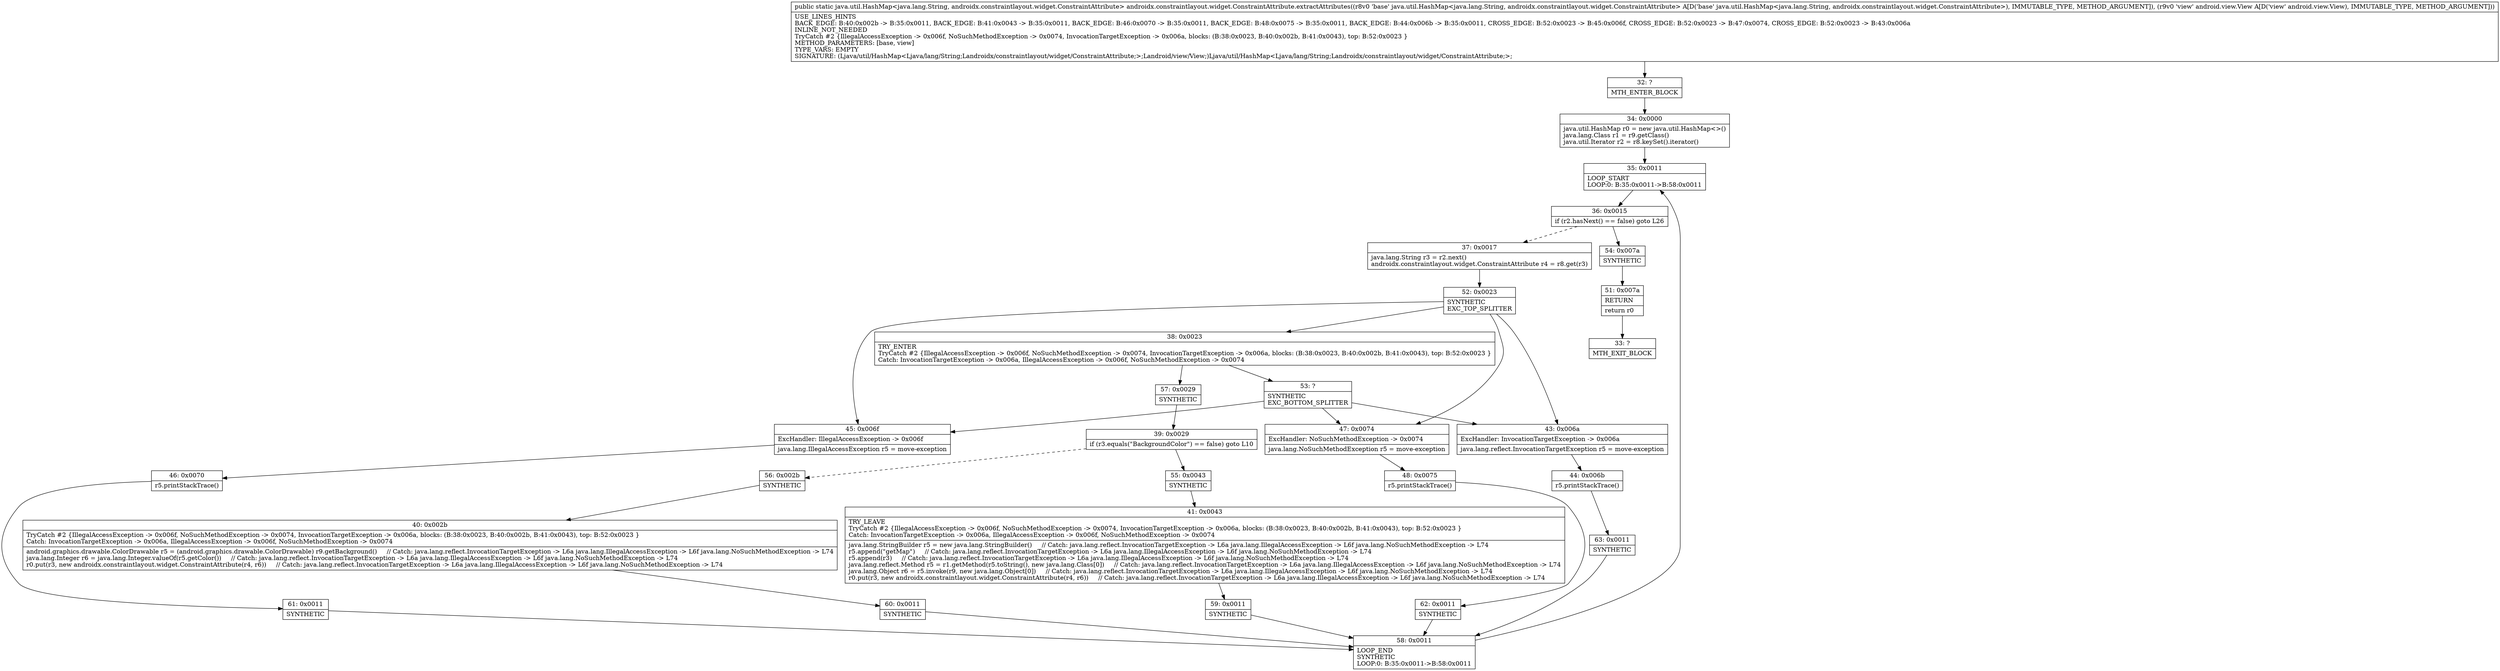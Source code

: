 digraph "CFG forandroidx.constraintlayout.widget.ConstraintAttribute.extractAttributes(Ljava\/util\/HashMap;Landroid\/view\/View;)Ljava\/util\/HashMap;" {
Node_32 [shape=record,label="{32\:\ ?|MTH_ENTER_BLOCK\l}"];
Node_34 [shape=record,label="{34\:\ 0x0000|java.util.HashMap r0 = new java.util.HashMap\<\>()\ljava.lang.Class r1 = r9.getClass()\ljava.util.Iterator r2 = r8.keySet().iterator()\l}"];
Node_35 [shape=record,label="{35\:\ 0x0011|LOOP_START\lLOOP:0: B:35:0x0011\-\>B:58:0x0011\l}"];
Node_36 [shape=record,label="{36\:\ 0x0015|if (r2.hasNext() == false) goto L26\l}"];
Node_37 [shape=record,label="{37\:\ 0x0017|java.lang.String r3 = r2.next()\landroidx.constraintlayout.widget.ConstraintAttribute r4 = r8.get(r3)\l}"];
Node_52 [shape=record,label="{52\:\ 0x0023|SYNTHETIC\lEXC_TOP_SPLITTER\l}"];
Node_38 [shape=record,label="{38\:\ 0x0023|TRY_ENTER\lTryCatch #2 \{IllegalAccessException \-\> 0x006f, NoSuchMethodException \-\> 0x0074, InvocationTargetException \-\> 0x006a, blocks: (B:38:0x0023, B:40:0x002b, B:41:0x0043), top: B:52:0x0023 \}\lCatch: InvocationTargetException \-\> 0x006a, IllegalAccessException \-\> 0x006f, NoSuchMethodException \-\> 0x0074\l}"];
Node_53 [shape=record,label="{53\:\ ?|SYNTHETIC\lEXC_BOTTOM_SPLITTER\l}"];
Node_57 [shape=record,label="{57\:\ 0x0029|SYNTHETIC\l}"];
Node_39 [shape=record,label="{39\:\ 0x0029|if (r3.equals(\"BackgroundColor\") == false) goto L10\l}"];
Node_55 [shape=record,label="{55\:\ 0x0043|SYNTHETIC\l}"];
Node_41 [shape=record,label="{41\:\ 0x0043|TRY_LEAVE\lTryCatch #2 \{IllegalAccessException \-\> 0x006f, NoSuchMethodException \-\> 0x0074, InvocationTargetException \-\> 0x006a, blocks: (B:38:0x0023, B:40:0x002b, B:41:0x0043), top: B:52:0x0023 \}\lCatch: InvocationTargetException \-\> 0x006a, IllegalAccessException \-\> 0x006f, NoSuchMethodException \-\> 0x0074\l|java.lang.StringBuilder r5 = new java.lang.StringBuilder()     \/\/ Catch: java.lang.reflect.InvocationTargetException \-\> L6a java.lang.IllegalAccessException \-\> L6f java.lang.NoSuchMethodException \-\> L74\lr5.append(\"getMap\")     \/\/ Catch: java.lang.reflect.InvocationTargetException \-\> L6a java.lang.IllegalAccessException \-\> L6f java.lang.NoSuchMethodException \-\> L74\lr5.append(r3)     \/\/ Catch: java.lang.reflect.InvocationTargetException \-\> L6a java.lang.IllegalAccessException \-\> L6f java.lang.NoSuchMethodException \-\> L74\ljava.lang.reflect.Method r5 = r1.getMethod(r5.toString(), new java.lang.Class[0])     \/\/ Catch: java.lang.reflect.InvocationTargetException \-\> L6a java.lang.IllegalAccessException \-\> L6f java.lang.NoSuchMethodException \-\> L74\ljava.lang.Object r6 = r5.invoke(r9, new java.lang.Object[0])     \/\/ Catch: java.lang.reflect.InvocationTargetException \-\> L6a java.lang.IllegalAccessException \-\> L6f java.lang.NoSuchMethodException \-\> L74\lr0.put(r3, new androidx.constraintlayout.widget.ConstraintAttribute(r4, r6))     \/\/ Catch: java.lang.reflect.InvocationTargetException \-\> L6a java.lang.IllegalAccessException \-\> L6f java.lang.NoSuchMethodException \-\> L74\l}"];
Node_59 [shape=record,label="{59\:\ 0x0011|SYNTHETIC\l}"];
Node_58 [shape=record,label="{58\:\ 0x0011|LOOP_END\lSYNTHETIC\lLOOP:0: B:35:0x0011\-\>B:58:0x0011\l}"];
Node_56 [shape=record,label="{56\:\ 0x002b|SYNTHETIC\l}"];
Node_40 [shape=record,label="{40\:\ 0x002b|TryCatch #2 \{IllegalAccessException \-\> 0x006f, NoSuchMethodException \-\> 0x0074, InvocationTargetException \-\> 0x006a, blocks: (B:38:0x0023, B:40:0x002b, B:41:0x0043), top: B:52:0x0023 \}\lCatch: InvocationTargetException \-\> 0x006a, IllegalAccessException \-\> 0x006f, NoSuchMethodException \-\> 0x0074\l|android.graphics.drawable.ColorDrawable r5 = (android.graphics.drawable.ColorDrawable) r9.getBackground()     \/\/ Catch: java.lang.reflect.InvocationTargetException \-\> L6a java.lang.IllegalAccessException \-\> L6f java.lang.NoSuchMethodException \-\> L74\ljava.lang.Integer r6 = java.lang.Integer.valueOf(r5.getColor())     \/\/ Catch: java.lang.reflect.InvocationTargetException \-\> L6a java.lang.IllegalAccessException \-\> L6f java.lang.NoSuchMethodException \-\> L74\lr0.put(r3, new androidx.constraintlayout.widget.ConstraintAttribute(r4, r6))     \/\/ Catch: java.lang.reflect.InvocationTargetException \-\> L6a java.lang.IllegalAccessException \-\> L6f java.lang.NoSuchMethodException \-\> L74\l}"];
Node_60 [shape=record,label="{60\:\ 0x0011|SYNTHETIC\l}"];
Node_45 [shape=record,label="{45\:\ 0x006f|ExcHandler: IllegalAccessException \-\> 0x006f\l|java.lang.IllegalAccessException r5 = move\-exception\l}"];
Node_46 [shape=record,label="{46\:\ 0x0070|r5.printStackTrace()\l}"];
Node_61 [shape=record,label="{61\:\ 0x0011|SYNTHETIC\l}"];
Node_47 [shape=record,label="{47\:\ 0x0074|ExcHandler: NoSuchMethodException \-\> 0x0074\l|java.lang.NoSuchMethodException r5 = move\-exception\l}"];
Node_48 [shape=record,label="{48\:\ 0x0075|r5.printStackTrace()\l}"];
Node_62 [shape=record,label="{62\:\ 0x0011|SYNTHETIC\l}"];
Node_43 [shape=record,label="{43\:\ 0x006a|ExcHandler: InvocationTargetException \-\> 0x006a\l|java.lang.reflect.InvocationTargetException r5 = move\-exception\l}"];
Node_44 [shape=record,label="{44\:\ 0x006b|r5.printStackTrace()\l}"];
Node_63 [shape=record,label="{63\:\ 0x0011|SYNTHETIC\l}"];
Node_54 [shape=record,label="{54\:\ 0x007a|SYNTHETIC\l}"];
Node_51 [shape=record,label="{51\:\ 0x007a|RETURN\l|return r0\l}"];
Node_33 [shape=record,label="{33\:\ ?|MTH_EXIT_BLOCK\l}"];
MethodNode[shape=record,label="{public static java.util.HashMap\<java.lang.String, androidx.constraintlayout.widget.ConstraintAttribute\> androidx.constraintlayout.widget.ConstraintAttribute.extractAttributes((r8v0 'base' java.util.HashMap\<java.lang.String, androidx.constraintlayout.widget.ConstraintAttribute\> A[D('base' java.util.HashMap\<java.lang.String, androidx.constraintlayout.widget.ConstraintAttribute\>), IMMUTABLE_TYPE, METHOD_ARGUMENT]), (r9v0 'view' android.view.View A[D('view' android.view.View), IMMUTABLE_TYPE, METHOD_ARGUMENT]))  | USE_LINES_HINTS\lBACK_EDGE: B:40:0x002b \-\> B:35:0x0011, BACK_EDGE: B:41:0x0043 \-\> B:35:0x0011, BACK_EDGE: B:46:0x0070 \-\> B:35:0x0011, BACK_EDGE: B:48:0x0075 \-\> B:35:0x0011, BACK_EDGE: B:44:0x006b \-\> B:35:0x0011, CROSS_EDGE: B:52:0x0023 \-\> B:45:0x006f, CROSS_EDGE: B:52:0x0023 \-\> B:47:0x0074, CROSS_EDGE: B:52:0x0023 \-\> B:43:0x006a\lINLINE_NOT_NEEDED\lTryCatch #2 \{IllegalAccessException \-\> 0x006f, NoSuchMethodException \-\> 0x0074, InvocationTargetException \-\> 0x006a, blocks: (B:38:0x0023, B:40:0x002b, B:41:0x0043), top: B:52:0x0023 \}\lMETHOD_PARAMETERS: [base, view]\lTYPE_VARS: EMPTY\lSIGNATURE: (Ljava\/util\/HashMap\<Ljava\/lang\/String;Landroidx\/constraintlayout\/widget\/ConstraintAttribute;\>;Landroid\/view\/View;)Ljava\/util\/HashMap\<Ljava\/lang\/String;Landroidx\/constraintlayout\/widget\/ConstraintAttribute;\>;\l}"];
MethodNode -> Node_32;Node_32 -> Node_34;
Node_34 -> Node_35;
Node_35 -> Node_36;
Node_36 -> Node_37[style=dashed];
Node_36 -> Node_54;
Node_37 -> Node_52;
Node_52 -> Node_38;
Node_52 -> Node_45;
Node_52 -> Node_47;
Node_52 -> Node_43;
Node_38 -> Node_53;
Node_38 -> Node_57;
Node_53 -> Node_45;
Node_53 -> Node_47;
Node_53 -> Node_43;
Node_57 -> Node_39;
Node_39 -> Node_55;
Node_39 -> Node_56[style=dashed];
Node_55 -> Node_41;
Node_41 -> Node_59;
Node_59 -> Node_58;
Node_58 -> Node_35;
Node_56 -> Node_40;
Node_40 -> Node_60;
Node_60 -> Node_58;
Node_45 -> Node_46;
Node_46 -> Node_61;
Node_61 -> Node_58;
Node_47 -> Node_48;
Node_48 -> Node_62;
Node_62 -> Node_58;
Node_43 -> Node_44;
Node_44 -> Node_63;
Node_63 -> Node_58;
Node_54 -> Node_51;
Node_51 -> Node_33;
}

